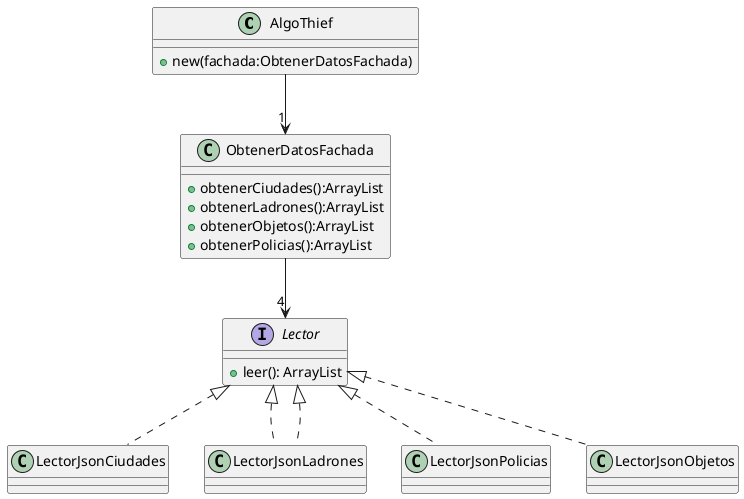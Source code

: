 @startuml
class AlgoThief{
    + new(fachada:ObtenerDatosFachada)
}

class ObtenerDatosFachada{
    + obtenerCiudades():ArrayList
    + obtenerLadrones():ArrayList
    + obtenerObjetos():ArrayList
    + obtenerPolicias():ArrayList

}

interface Lector{
    + leer(): ArrayList
}

class LectorJsonCiudades{
}

class LectorJsonLadrones{}

class LectorJsonPolicias{}

class LectorJsonObjetos{}

AlgoThief -down->"1" ObtenerDatosFachada
ObtenerDatosFachada -down->"4" Lector
LectorJsonCiudades .up.|> Lector
LectorJsonLadrones .up.|> Lector
LectorJsonLadrones .up.|> Lector
LectorJsonPolicias .up.|> Lector
LectorJsonObjetos .up.|> Lector
@enduml